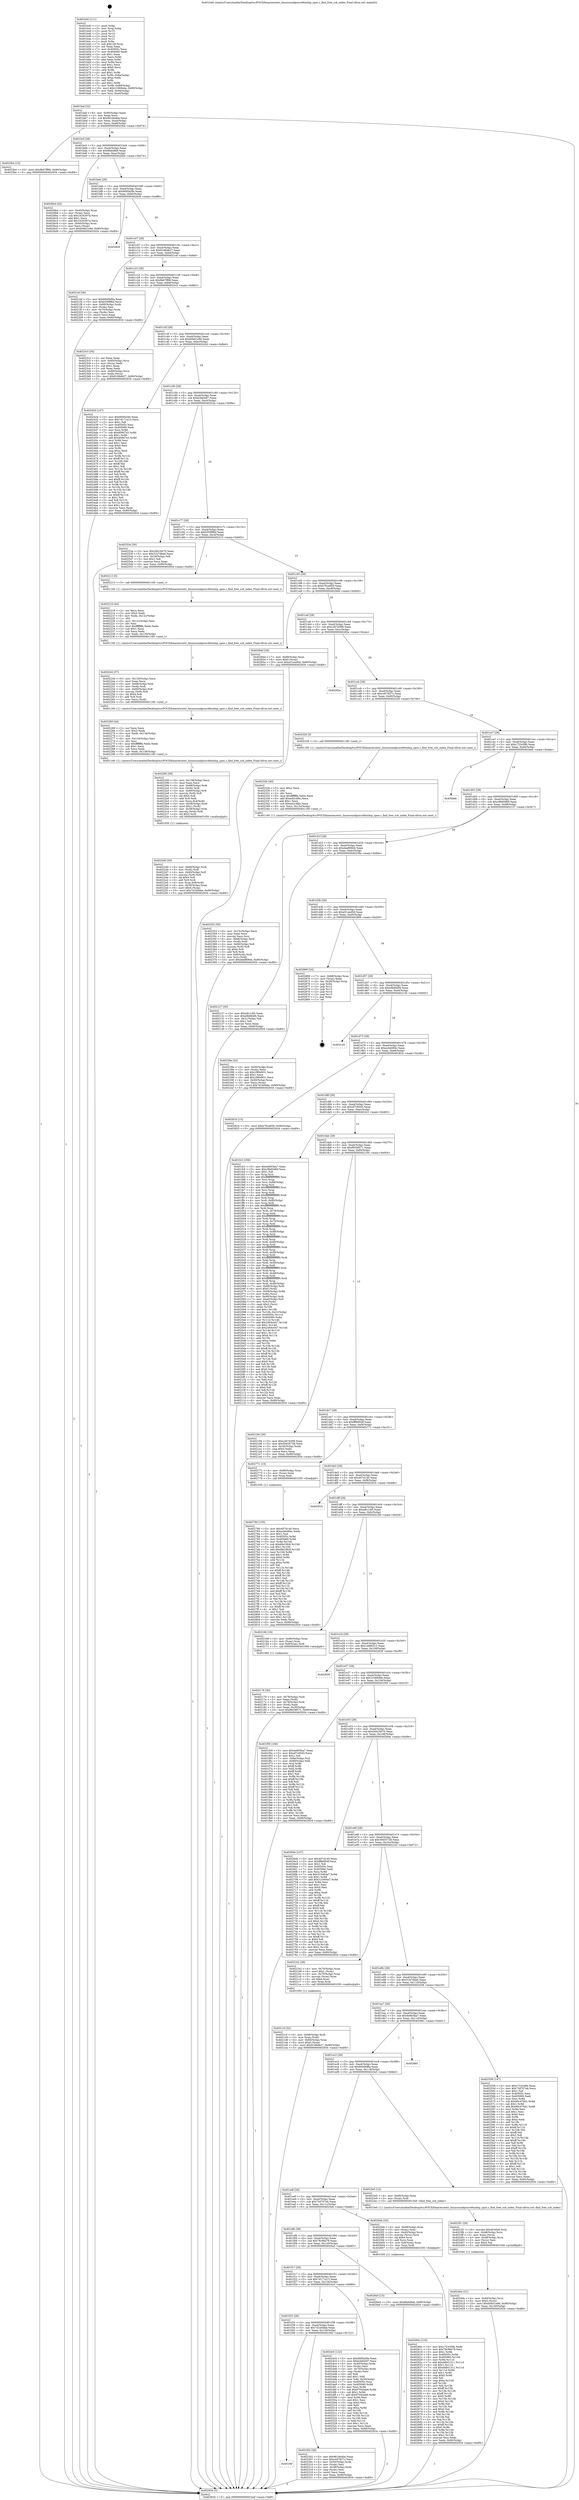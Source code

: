 digraph "0x401b40" {
  label = "0x401b40 (/mnt/c/Users/mathe/Desktop/tcc/POCII/binaries/extr_linuxsoundpcics46xxdsp_spos.c_find_free_scb_index_Final-ollvm.out::main(0))"
  labelloc = "t"
  node[shape=record]

  Entry [label="",width=0.3,height=0.3,shape=circle,fillcolor=black,style=filled]
  "0x401baf" [label="{
     0x401baf [32]\l
     | [instrs]\l
     &nbsp;&nbsp;0x401baf \<+6\>: mov -0x90(%rbp),%eax\l
     &nbsp;&nbsp;0x401bb5 \<+2\>: mov %eax,%ecx\l
     &nbsp;&nbsp;0x401bb7 \<+6\>: sub $0x8618e4be,%ecx\l
     &nbsp;&nbsp;0x401bbd \<+6\>: mov %eax,-0xa4(%rbp)\l
     &nbsp;&nbsp;0x401bc3 \<+6\>: mov %ecx,-0xa8(%rbp)\l
     &nbsp;&nbsp;0x401bc9 \<+6\>: je 00000000004023b4 \<main+0x874\>\l
  }"]
  "0x4023b4" [label="{
     0x4023b4 [15]\l
     | [instrs]\l
     &nbsp;&nbsp;0x4023b4 \<+10\>: movl $0x9b67ff96,-0x90(%rbp)\l
     &nbsp;&nbsp;0x4023be \<+5\>: jmp 0000000000402934 \<main+0xdf4\>\l
  }"]
  "0x401bcf" [label="{
     0x401bcf [28]\l
     | [instrs]\l
     &nbsp;&nbsp;0x401bcf \<+5\>: jmp 0000000000401bd4 \<main+0x94\>\l
     &nbsp;&nbsp;0x401bd4 \<+6\>: mov -0xa4(%rbp),%eax\l
     &nbsp;&nbsp;0x401bda \<+5\>: sub $0x8fa6dfa8,%eax\l
     &nbsp;&nbsp;0x401bdf \<+6\>: mov %eax,-0xac(%rbp)\l
     &nbsp;&nbsp;0x401be5 \<+6\>: je 00000000004026b4 \<main+0xb74\>\l
  }"]
  Exit [label="",width=0.3,height=0.3,shape=circle,fillcolor=black,style=filled,peripheries=2]
  "0x4026b4" [label="{
     0x4026b4 [42]\l
     | [instrs]\l
     &nbsp;&nbsp;0x4026b4 \<+4\>: mov -0x40(%rbp),%rax\l
     &nbsp;&nbsp;0x4026b8 \<+2\>: mov (%rax),%ecx\l
     &nbsp;&nbsp;0x4026ba \<+6\>: sub $0x1634397d,%ecx\l
     &nbsp;&nbsp;0x4026c0 \<+3\>: add $0x1,%ecx\l
     &nbsp;&nbsp;0x4026c3 \<+6\>: add $0x1634397d,%ecx\l
     &nbsp;&nbsp;0x4026c9 \<+4\>: mov -0x40(%rbp),%rax\l
     &nbsp;&nbsp;0x4026cd \<+2\>: mov %ecx,(%rax)\l
     &nbsp;&nbsp;0x4026cf \<+10\>: movl $0xb0b01e9d,-0x90(%rbp)\l
     &nbsp;&nbsp;0x4026d9 \<+5\>: jmp 0000000000402934 \<main+0xdf4\>\l
  }"]
  "0x401beb" [label="{
     0x401beb [28]\l
     | [instrs]\l
     &nbsp;&nbsp;0x401beb \<+5\>: jmp 0000000000401bf0 \<main+0xb0\>\l
     &nbsp;&nbsp;0x401bf0 \<+6\>: mov -0xa4(%rbp),%eax\l
     &nbsp;&nbsp;0x401bf6 \<+5\>: sub $0x9095a5fe,%eax\l
     &nbsp;&nbsp;0x401bfb \<+6\>: mov %eax,-0xb0(%rbp)\l
     &nbsp;&nbsp;0x401c01 \<+6\>: je 00000000004028c6 \<main+0xd86\>\l
  }"]
  "0x402780" [label="{
     0x402780 [155]\l
     | [instrs]\l
     &nbsp;&nbsp;0x402780 \<+5\>: mov $0x407d140,%ecx\l
     &nbsp;&nbsp;0x402785 \<+5\>: mov $0xecbb084c,%edx\l
     &nbsp;&nbsp;0x40278a \<+3\>: mov $0x1,%sil\l
     &nbsp;&nbsp;0x40278d \<+8\>: mov 0x40505c,%r8d\l
     &nbsp;&nbsp;0x402795 \<+8\>: mov 0x405060,%r9d\l
     &nbsp;&nbsp;0x40279d \<+3\>: mov %r8d,%r10d\l
     &nbsp;&nbsp;0x4027a0 \<+7\>: sub $0xdfa33fc8,%r10d\l
     &nbsp;&nbsp;0x4027a7 \<+4\>: sub $0x1,%r10d\l
     &nbsp;&nbsp;0x4027ab \<+7\>: add $0xdfa33fc8,%r10d\l
     &nbsp;&nbsp;0x4027b2 \<+4\>: imul %r10d,%r8d\l
     &nbsp;&nbsp;0x4027b6 \<+4\>: and $0x1,%r8d\l
     &nbsp;&nbsp;0x4027ba \<+4\>: cmp $0x0,%r8d\l
     &nbsp;&nbsp;0x4027be \<+4\>: sete %r11b\l
     &nbsp;&nbsp;0x4027c2 \<+4\>: cmp $0xa,%r9d\l
     &nbsp;&nbsp;0x4027c6 \<+3\>: setl %bl\l
     &nbsp;&nbsp;0x4027c9 \<+3\>: mov %r11b,%r14b\l
     &nbsp;&nbsp;0x4027cc \<+4\>: xor $0xff,%r14b\l
     &nbsp;&nbsp;0x4027d0 \<+3\>: mov %bl,%r15b\l
     &nbsp;&nbsp;0x4027d3 \<+4\>: xor $0xff,%r15b\l
     &nbsp;&nbsp;0x4027d7 \<+4\>: xor $0x1,%sil\l
     &nbsp;&nbsp;0x4027db \<+3\>: mov %r14b,%r12b\l
     &nbsp;&nbsp;0x4027de \<+4\>: and $0xff,%r12b\l
     &nbsp;&nbsp;0x4027e2 \<+3\>: and %sil,%r11b\l
     &nbsp;&nbsp;0x4027e5 \<+3\>: mov %r15b,%r13b\l
     &nbsp;&nbsp;0x4027e8 \<+4\>: and $0xff,%r13b\l
     &nbsp;&nbsp;0x4027ec \<+3\>: and %sil,%bl\l
     &nbsp;&nbsp;0x4027ef \<+3\>: or %r11b,%r12b\l
     &nbsp;&nbsp;0x4027f2 \<+3\>: or %bl,%r13b\l
     &nbsp;&nbsp;0x4027f5 \<+3\>: xor %r13b,%r12b\l
     &nbsp;&nbsp;0x4027f8 \<+3\>: or %r15b,%r14b\l
     &nbsp;&nbsp;0x4027fb \<+4\>: xor $0xff,%r14b\l
     &nbsp;&nbsp;0x4027ff \<+4\>: or $0x1,%sil\l
     &nbsp;&nbsp;0x402803 \<+3\>: and %sil,%r14b\l
     &nbsp;&nbsp;0x402806 \<+3\>: or %r14b,%r12b\l
     &nbsp;&nbsp;0x402809 \<+4\>: test $0x1,%r12b\l
     &nbsp;&nbsp;0x40280d \<+3\>: cmovne %edx,%ecx\l
     &nbsp;&nbsp;0x402810 \<+6\>: mov %ecx,-0x90(%rbp)\l
     &nbsp;&nbsp;0x402816 \<+5\>: jmp 0000000000402934 \<main+0xdf4\>\l
  }"]
  "0x4028c6" [label="{
     0x4028c6\l
  }", style=dashed]
  "0x401c07" [label="{
     0x401c07 [28]\l
     | [instrs]\l
     &nbsp;&nbsp;0x401c07 \<+5\>: jmp 0000000000401c0c \<main+0xcc\>\l
     &nbsp;&nbsp;0x401c0c \<+6\>: mov -0xa4(%rbp),%eax\l
     &nbsp;&nbsp;0x401c12 \<+5\>: sub $0x9196db27,%eax\l
     &nbsp;&nbsp;0x401c17 \<+6\>: mov %eax,-0xb4(%rbp)\l
     &nbsp;&nbsp;0x401c1d \<+6\>: je 00000000004021ef \<main+0x6af\>\l
  }"]
  "0x40260c" [label="{
     0x40260c [153]\l
     | [instrs]\l
     &nbsp;&nbsp;0x40260c \<+5\>: mov $0xc723c09b,%edx\l
     &nbsp;&nbsp;0x402611 \<+5\>: mov $0x78c96e79,%esi\l
     &nbsp;&nbsp;0x402616 \<+3\>: mov $0x1,%r8b\l
     &nbsp;&nbsp;0x402619 \<+8\>: mov 0x40505c,%r9d\l
     &nbsp;&nbsp;0x402621 \<+8\>: mov 0x405060,%r10d\l
     &nbsp;&nbsp;0x402629 \<+3\>: mov %r9d,%r11d\l
     &nbsp;&nbsp;0x40262c \<+7\>: add $0xd4841311,%r11d\l
     &nbsp;&nbsp;0x402633 \<+4\>: sub $0x1,%r11d\l
     &nbsp;&nbsp;0x402637 \<+7\>: sub $0xd4841311,%r11d\l
     &nbsp;&nbsp;0x40263e \<+4\>: imul %r11d,%r9d\l
     &nbsp;&nbsp;0x402642 \<+4\>: and $0x1,%r9d\l
     &nbsp;&nbsp;0x402646 \<+4\>: cmp $0x0,%r9d\l
     &nbsp;&nbsp;0x40264a \<+3\>: sete %bl\l
     &nbsp;&nbsp;0x40264d \<+4\>: cmp $0xa,%r10d\l
     &nbsp;&nbsp;0x402651 \<+4\>: setl %r14b\l
     &nbsp;&nbsp;0x402655 \<+3\>: mov %bl,%r15b\l
     &nbsp;&nbsp;0x402658 \<+4\>: xor $0xff,%r15b\l
     &nbsp;&nbsp;0x40265c \<+3\>: mov %r14b,%r12b\l
     &nbsp;&nbsp;0x40265f \<+4\>: xor $0xff,%r12b\l
     &nbsp;&nbsp;0x402663 \<+4\>: xor $0x0,%r8b\l
     &nbsp;&nbsp;0x402667 \<+3\>: mov %r15b,%r13b\l
     &nbsp;&nbsp;0x40266a \<+4\>: and $0x0,%r13b\l
     &nbsp;&nbsp;0x40266e \<+3\>: and %r8b,%bl\l
     &nbsp;&nbsp;0x402671 \<+3\>: mov %r12b,%al\l
     &nbsp;&nbsp;0x402674 \<+2\>: and $0x0,%al\l
     &nbsp;&nbsp;0x402676 \<+3\>: and %r8b,%r14b\l
     &nbsp;&nbsp;0x402679 \<+3\>: or %bl,%r13b\l
     &nbsp;&nbsp;0x40267c \<+3\>: or %r14b,%al\l
     &nbsp;&nbsp;0x40267f \<+3\>: xor %al,%r13b\l
     &nbsp;&nbsp;0x402682 \<+3\>: or %r12b,%r15b\l
     &nbsp;&nbsp;0x402685 \<+4\>: xor $0xff,%r15b\l
     &nbsp;&nbsp;0x402689 \<+4\>: or $0x0,%r8b\l
     &nbsp;&nbsp;0x40268d \<+3\>: and %r8b,%r15b\l
     &nbsp;&nbsp;0x402690 \<+3\>: or %r15b,%r13b\l
     &nbsp;&nbsp;0x402693 \<+4\>: test $0x1,%r13b\l
     &nbsp;&nbsp;0x402697 \<+3\>: cmovne %esi,%edx\l
     &nbsp;&nbsp;0x40269a \<+6\>: mov %edx,-0x90(%rbp)\l
     &nbsp;&nbsp;0x4026a0 \<+5\>: jmp 0000000000402934 \<main+0xdf4\>\l
  }"]
  "0x4021ef" [label="{
     0x4021ef [36]\l
     | [instrs]\l
     &nbsp;&nbsp;0x4021ef \<+5\>: mov $0x6640bf6a,%eax\l
     &nbsp;&nbsp;0x4021f4 \<+5\>: mov $0xb55f9f6d,%ecx\l
     &nbsp;&nbsp;0x4021f9 \<+4\>: mov -0x60(%rbp),%rdx\l
     &nbsp;&nbsp;0x4021fd \<+2\>: mov (%rdx),%esi\l
     &nbsp;&nbsp;0x4021ff \<+4\>: mov -0x70(%rbp),%rdx\l
     &nbsp;&nbsp;0x402203 \<+2\>: cmp (%rdx),%esi\l
     &nbsp;&nbsp;0x402205 \<+3\>: cmovl %ecx,%eax\l
     &nbsp;&nbsp;0x402208 \<+6\>: mov %eax,-0x90(%rbp)\l
     &nbsp;&nbsp;0x40220e \<+5\>: jmp 0000000000402934 \<main+0xdf4\>\l
  }"]
  "0x401c23" [label="{
     0x401c23 [28]\l
     | [instrs]\l
     &nbsp;&nbsp;0x401c23 \<+5\>: jmp 0000000000401c28 \<main+0xe8\>\l
     &nbsp;&nbsp;0x401c28 \<+6\>: mov -0xa4(%rbp),%eax\l
     &nbsp;&nbsp;0x401c2e \<+5\>: sub $0x9b67ff96,%eax\l
     &nbsp;&nbsp;0x401c33 \<+6\>: mov %eax,-0xb8(%rbp)\l
     &nbsp;&nbsp;0x401c39 \<+6\>: je 00000000004023c3 \<main+0x883\>\l
  }"]
  "0x40240e" [label="{
     0x40240e [31]\l
     | [instrs]\l
     &nbsp;&nbsp;0x40240e \<+4\>: mov -0x40(%rbp),%rcx\l
     &nbsp;&nbsp;0x402412 \<+6\>: movl $0x0,(%rcx)\l
     &nbsp;&nbsp;0x402418 \<+10\>: movl $0xb0b01e9d,-0x90(%rbp)\l
     &nbsp;&nbsp;0x402422 \<+6\>: mov %eax,-0x140(%rbp)\l
     &nbsp;&nbsp;0x402428 \<+5\>: jmp 0000000000402934 \<main+0xdf4\>\l
  }"]
  "0x4023c3" [label="{
     0x4023c3 [34]\l
     | [instrs]\l
     &nbsp;&nbsp;0x4023c3 \<+2\>: xor %eax,%eax\l
     &nbsp;&nbsp;0x4023c5 \<+4\>: mov -0x60(%rbp),%rcx\l
     &nbsp;&nbsp;0x4023c9 \<+2\>: mov (%rcx),%edx\l
     &nbsp;&nbsp;0x4023cb \<+3\>: sub $0x1,%eax\l
     &nbsp;&nbsp;0x4023ce \<+2\>: sub %eax,%edx\l
     &nbsp;&nbsp;0x4023d0 \<+4\>: mov -0x60(%rbp),%rcx\l
     &nbsp;&nbsp;0x4023d4 \<+2\>: mov %edx,(%rcx)\l
     &nbsp;&nbsp;0x4023d6 \<+10\>: movl $0x9196db27,-0x90(%rbp)\l
     &nbsp;&nbsp;0x4023e0 \<+5\>: jmp 0000000000402934 \<main+0xdf4\>\l
  }"]
  "0x401c3f" [label="{
     0x401c3f [28]\l
     | [instrs]\l
     &nbsp;&nbsp;0x401c3f \<+5\>: jmp 0000000000401c44 \<main+0x104\>\l
     &nbsp;&nbsp;0x401c44 \<+6\>: mov -0xa4(%rbp),%eax\l
     &nbsp;&nbsp;0x401c4a \<+5\>: sub $0xb0b01e9d,%eax\l
     &nbsp;&nbsp;0x401c4f \<+6\>: mov %eax,-0xbc(%rbp)\l
     &nbsp;&nbsp;0x401c55 \<+6\>: je 000000000040242d \<main+0x8ed\>\l
  }"]
  "0x4023f1" [label="{
     0x4023f1 [29]\l
     | [instrs]\l
     &nbsp;&nbsp;0x4023f1 \<+10\>: movabs $0x4030b6,%rdi\l
     &nbsp;&nbsp;0x4023fb \<+4\>: mov -0x48(%rbp),%rcx\l
     &nbsp;&nbsp;0x4023ff \<+2\>: mov %eax,(%rcx)\l
     &nbsp;&nbsp;0x402401 \<+4\>: mov -0x48(%rbp),%rcx\l
     &nbsp;&nbsp;0x402405 \<+2\>: mov (%rcx),%esi\l
     &nbsp;&nbsp;0x402407 \<+2\>: mov $0x0,%al\l
     &nbsp;&nbsp;0x402409 \<+5\>: call 0000000000401040 \<printf@plt\>\l
     | [calls]\l
     &nbsp;&nbsp;0x401040 \{1\} (unknown)\l
  }"]
  "0x40242d" [label="{
     0x40242d [147]\l
     | [instrs]\l
     &nbsp;&nbsp;0x40242d \<+5\>: mov $0x9095a5fe,%eax\l
     &nbsp;&nbsp;0x402432 \<+5\>: mov $0x7d171a13,%ecx\l
     &nbsp;&nbsp;0x402437 \<+2\>: mov $0x1,%dl\l
     &nbsp;&nbsp;0x402439 \<+7\>: mov 0x40505c,%esi\l
     &nbsp;&nbsp;0x402440 \<+7\>: mov 0x405060,%edi\l
     &nbsp;&nbsp;0x402447 \<+3\>: mov %esi,%r8d\l
     &nbsp;&nbsp;0x40244a \<+7\>: sub $0xd09d7a3,%r8d\l
     &nbsp;&nbsp;0x402451 \<+4\>: sub $0x1,%r8d\l
     &nbsp;&nbsp;0x402455 \<+7\>: add $0xd09d7a3,%r8d\l
     &nbsp;&nbsp;0x40245c \<+4\>: imul %r8d,%esi\l
     &nbsp;&nbsp;0x402460 \<+3\>: and $0x1,%esi\l
     &nbsp;&nbsp;0x402463 \<+3\>: cmp $0x0,%esi\l
     &nbsp;&nbsp;0x402466 \<+4\>: sete %r9b\l
     &nbsp;&nbsp;0x40246a \<+3\>: cmp $0xa,%edi\l
     &nbsp;&nbsp;0x40246d \<+4\>: setl %r10b\l
     &nbsp;&nbsp;0x402471 \<+3\>: mov %r9b,%r11b\l
     &nbsp;&nbsp;0x402474 \<+4\>: xor $0xff,%r11b\l
     &nbsp;&nbsp;0x402478 \<+3\>: mov %r10b,%bl\l
     &nbsp;&nbsp;0x40247b \<+3\>: xor $0xff,%bl\l
     &nbsp;&nbsp;0x40247e \<+3\>: xor $0x1,%dl\l
     &nbsp;&nbsp;0x402481 \<+3\>: mov %r11b,%r14b\l
     &nbsp;&nbsp;0x402484 \<+4\>: and $0xff,%r14b\l
     &nbsp;&nbsp;0x402488 \<+3\>: and %dl,%r9b\l
     &nbsp;&nbsp;0x40248b \<+3\>: mov %bl,%r15b\l
     &nbsp;&nbsp;0x40248e \<+4\>: and $0xff,%r15b\l
     &nbsp;&nbsp;0x402492 \<+3\>: and %dl,%r10b\l
     &nbsp;&nbsp;0x402495 \<+3\>: or %r9b,%r14b\l
     &nbsp;&nbsp;0x402498 \<+3\>: or %r10b,%r15b\l
     &nbsp;&nbsp;0x40249b \<+3\>: xor %r15b,%r14b\l
     &nbsp;&nbsp;0x40249e \<+3\>: or %bl,%r11b\l
     &nbsp;&nbsp;0x4024a1 \<+4\>: xor $0xff,%r11b\l
     &nbsp;&nbsp;0x4024a5 \<+3\>: or $0x1,%dl\l
     &nbsp;&nbsp;0x4024a8 \<+3\>: and %dl,%r11b\l
     &nbsp;&nbsp;0x4024ab \<+3\>: or %r11b,%r14b\l
     &nbsp;&nbsp;0x4024ae \<+4\>: test $0x1,%r14b\l
     &nbsp;&nbsp;0x4024b2 \<+3\>: cmovne %ecx,%eax\l
     &nbsp;&nbsp;0x4024b5 \<+6\>: mov %eax,-0x90(%rbp)\l
     &nbsp;&nbsp;0x4024bb \<+5\>: jmp 0000000000402934 \<main+0xdf4\>\l
  }"]
  "0x401c5b" [label="{
     0x401c5b [28]\l
     | [instrs]\l
     &nbsp;&nbsp;0x401c5b \<+5\>: jmp 0000000000401c60 \<main+0x120\>\l
     &nbsp;&nbsp;0x401c60 \<+6\>: mov -0xa4(%rbp),%eax\l
     &nbsp;&nbsp;0x401c66 \<+5\>: sub $0xb2bfcb97,%eax\l
     &nbsp;&nbsp;0x401c6b \<+6\>: mov %eax,-0xc0(%rbp)\l
     &nbsp;&nbsp;0x401c71 \<+6\>: je 000000000040253a \<main+0x9fa\>\l
  }"]
  "0x402353" [label="{
     0x402353 [55]\l
     | [instrs]\l
     &nbsp;&nbsp;0x402353 \<+6\>: mov -0x13c(%rbp),%ecx\l
     &nbsp;&nbsp;0x402359 \<+3\>: imul %eax,%ecx\l
     &nbsp;&nbsp;0x40235c \<+3\>: movslq %ecx,%rsi\l
     &nbsp;&nbsp;0x40235f \<+4\>: mov -0x68(%rbp),%rdi\l
     &nbsp;&nbsp;0x402363 \<+3\>: mov (%rdi),%rdi\l
     &nbsp;&nbsp;0x402366 \<+4\>: mov -0x60(%rbp),%r8\l
     &nbsp;&nbsp;0x40236a \<+3\>: movslq (%r8),%r8\l
     &nbsp;&nbsp;0x40236d \<+4\>: shl $0x4,%r8\l
     &nbsp;&nbsp;0x402371 \<+3\>: add %r8,%rdi\l
     &nbsp;&nbsp;0x402374 \<+4\>: mov 0x8(%rdi),%rdi\l
     &nbsp;&nbsp;0x402378 \<+3\>: mov %rsi,(%rdi)\l
     &nbsp;&nbsp;0x40237b \<+10\>: movl $0xdea869d4,-0x90(%rbp)\l
     &nbsp;&nbsp;0x402385 \<+5\>: jmp 0000000000402934 \<main+0xdf4\>\l
  }"]
  "0x40253a" [label="{
     0x40253a [30]\l
     | [instrs]\l
     &nbsp;&nbsp;0x40253a \<+5\>: mov $0x26d16070,%eax\l
     &nbsp;&nbsp;0x40253f \<+5\>: mov $0x31b7dbe6,%ecx\l
     &nbsp;&nbsp;0x402544 \<+3\>: mov -0x29(%rbp),%dl\l
     &nbsp;&nbsp;0x402547 \<+3\>: test $0x1,%dl\l
     &nbsp;&nbsp;0x40254a \<+3\>: cmovne %ecx,%eax\l
     &nbsp;&nbsp;0x40254d \<+6\>: mov %eax,-0x90(%rbp)\l
     &nbsp;&nbsp;0x402553 \<+5\>: jmp 0000000000402934 \<main+0xdf4\>\l
  }"]
  "0x401c77" [label="{
     0x401c77 [28]\l
     | [instrs]\l
     &nbsp;&nbsp;0x401c77 \<+5\>: jmp 0000000000401c7c \<main+0x13c\>\l
     &nbsp;&nbsp;0x401c7c \<+6\>: mov -0xa4(%rbp),%eax\l
     &nbsp;&nbsp;0x401c82 \<+5\>: sub $0xb55f9f6d,%eax\l
     &nbsp;&nbsp;0x401c87 \<+6\>: mov %eax,-0xc4(%rbp)\l
     &nbsp;&nbsp;0x401c8d \<+6\>: je 0000000000402213 \<main+0x6d3\>\l
  }"]
  "0x40232b" [label="{
     0x40232b [40]\l
     | [instrs]\l
     &nbsp;&nbsp;0x40232b \<+5\>: mov $0x2,%ecx\l
     &nbsp;&nbsp;0x402330 \<+1\>: cltd\l
     &nbsp;&nbsp;0x402331 \<+2\>: idiv %ecx\l
     &nbsp;&nbsp;0x402333 \<+6\>: imul $0xfffffffe,%edx,%ecx\l
     &nbsp;&nbsp;0x402339 \<+6\>: add $0xed2c4fdc,%ecx\l
     &nbsp;&nbsp;0x40233f \<+3\>: add $0x1,%ecx\l
     &nbsp;&nbsp;0x402342 \<+6\>: sub $0xed2c4fdc,%ecx\l
     &nbsp;&nbsp;0x402348 \<+6\>: mov %ecx,-0x13c(%rbp)\l
     &nbsp;&nbsp;0x40234e \<+5\>: call 0000000000401160 \<next_i\>\l
     | [calls]\l
     &nbsp;&nbsp;0x401160 \{1\} (/mnt/c/Users/mathe/Desktop/tcc/POCII/binaries/extr_linuxsoundpcics46xxdsp_spos.c_find_free_scb_index_Final-ollvm.out::next_i)\l
  }"]
  "0x402213" [label="{
     0x402213 [5]\l
     | [instrs]\l
     &nbsp;&nbsp;0x402213 \<+5\>: call 0000000000401160 \<next_i\>\l
     | [calls]\l
     &nbsp;&nbsp;0x401160 \{1\} (/mnt/c/Users/mathe/Desktop/tcc/POCII/binaries/extr_linuxsoundpcics46xxdsp_spos.c_find_free_scb_index_Final-ollvm.out::next_i)\l
  }"]
  "0x401c93" [label="{
     0x401c93 [28]\l
     | [instrs]\l
     &nbsp;&nbsp;0x401c93 \<+5\>: jmp 0000000000401c98 \<main+0x158\>\l
     &nbsp;&nbsp;0x401c98 \<+6\>: mov -0xa4(%rbp),%eax\l
     &nbsp;&nbsp;0x401c9e \<+5\>: sub $0xb76ca859,%eax\l
     &nbsp;&nbsp;0x401ca3 \<+6\>: mov %eax,-0xc8(%rbp)\l
     &nbsp;&nbsp;0x401ca9 \<+6\>: je 000000000040284d \<main+0xd0d\>\l
  }"]
  "0x401f4f" [label="{
     0x401f4f\l
  }", style=dashed]
  "0x40284d" [label="{
     0x40284d [28]\l
     | [instrs]\l
     &nbsp;&nbsp;0x40284d \<+7\>: mov -0x88(%rbp),%rax\l
     &nbsp;&nbsp;0x402854 \<+6\>: movl $0x0,(%rax)\l
     &nbsp;&nbsp;0x40285a \<+10\>: movl $0xe51eed0d,-0x90(%rbp)\l
     &nbsp;&nbsp;0x402864 \<+5\>: jmp 0000000000402934 \<main+0xdf4\>\l
  }"]
  "0x401caf" [label="{
     0x401caf [28]\l
     | [instrs]\l
     &nbsp;&nbsp;0x401caf \<+5\>: jmp 0000000000401cb4 \<main+0x174\>\l
     &nbsp;&nbsp;0x401cb4 \<+6\>: mov -0xa4(%rbp),%eax\l
     &nbsp;&nbsp;0x401cba \<+5\>: sub $0xc267d398,%eax\l
     &nbsp;&nbsp;0x401cbf \<+6\>: mov %eax,-0xcc(%rbp)\l
     &nbsp;&nbsp;0x401cc5 \<+6\>: je 000000000040282a \<main+0xcea\>\l
  }"]
  "0x402302" [label="{
     0x402302 [36]\l
     | [instrs]\l
     &nbsp;&nbsp;0x402302 \<+5\>: mov $0x8618e4be,%eax\l
     &nbsp;&nbsp;0x402307 \<+5\>: mov $0xc407827c,%ecx\l
     &nbsp;&nbsp;0x40230c \<+4\>: mov -0x50(%rbp),%rdx\l
     &nbsp;&nbsp;0x402310 \<+2\>: mov (%rdx),%esi\l
     &nbsp;&nbsp;0x402312 \<+4\>: mov -0x58(%rbp),%rdx\l
     &nbsp;&nbsp;0x402316 \<+2\>: cmp (%rdx),%esi\l
     &nbsp;&nbsp;0x402318 \<+3\>: cmovl %ecx,%eax\l
     &nbsp;&nbsp;0x40231b \<+6\>: mov %eax,-0x90(%rbp)\l
     &nbsp;&nbsp;0x402321 \<+5\>: jmp 0000000000402934 \<main+0xdf4\>\l
  }"]
  "0x40282a" [label="{
     0x40282a\l
  }", style=dashed]
  "0x401ccb" [label="{
     0x401ccb [28]\l
     | [instrs]\l
     &nbsp;&nbsp;0x401ccb \<+5\>: jmp 0000000000401cd0 \<main+0x190\>\l
     &nbsp;&nbsp;0x401cd0 \<+6\>: mov -0xa4(%rbp),%eax\l
     &nbsp;&nbsp;0x401cd6 \<+5\>: sub $0xc407827c,%eax\l
     &nbsp;&nbsp;0x401cdb \<+6\>: mov %eax,-0xd0(%rbp)\l
     &nbsp;&nbsp;0x401ce1 \<+6\>: je 0000000000402326 \<main+0x7e6\>\l
  }"]
  "0x401f33" [label="{
     0x401f33 [28]\l
     | [instrs]\l
     &nbsp;&nbsp;0x401f33 \<+5\>: jmp 0000000000401f38 \<main+0x3f8\>\l
     &nbsp;&nbsp;0x401f38 \<+6\>: mov -0xa4(%rbp),%eax\l
     &nbsp;&nbsp;0x401f3e \<+5\>: sub $0x7d1b0bbe,%eax\l
     &nbsp;&nbsp;0x401f43 \<+6\>: mov %eax,-0x128(%rbp)\l
     &nbsp;&nbsp;0x401f49 \<+6\>: je 0000000000402302 \<main+0x7c2\>\l
  }"]
  "0x402326" [label="{
     0x402326 [5]\l
     | [instrs]\l
     &nbsp;&nbsp;0x402326 \<+5\>: call 0000000000401160 \<next_i\>\l
     | [calls]\l
     &nbsp;&nbsp;0x401160 \{1\} (/mnt/c/Users/mathe/Desktop/tcc/POCII/binaries/extr_linuxsoundpcics46xxdsp_spos.c_find_free_scb_index_Final-ollvm.out::next_i)\l
  }"]
  "0x401ce7" [label="{
     0x401ce7 [28]\l
     | [instrs]\l
     &nbsp;&nbsp;0x401ce7 \<+5\>: jmp 0000000000401cec \<main+0x1ac\>\l
     &nbsp;&nbsp;0x401cec \<+6\>: mov -0xa4(%rbp),%eax\l
     &nbsp;&nbsp;0x401cf2 \<+5\>: sub $0xc723c09b,%eax\l
     &nbsp;&nbsp;0x401cf7 \<+6\>: mov %eax,-0xd4(%rbp)\l
     &nbsp;&nbsp;0x401cfd \<+6\>: je 00000000004028eb \<main+0xdab\>\l
  }"]
  "0x4024c0" [label="{
     0x4024c0 [122]\l
     | [instrs]\l
     &nbsp;&nbsp;0x4024c0 \<+5\>: mov $0x9095a5fe,%eax\l
     &nbsp;&nbsp;0x4024c5 \<+5\>: mov $0xb2bfcb97,%ecx\l
     &nbsp;&nbsp;0x4024ca \<+4\>: mov -0x40(%rbp),%rdx\l
     &nbsp;&nbsp;0x4024ce \<+2\>: mov (%rdx),%esi\l
     &nbsp;&nbsp;0x4024d0 \<+4\>: mov -0x70(%rbp),%rdx\l
     &nbsp;&nbsp;0x4024d4 \<+2\>: cmp (%rdx),%esi\l
     &nbsp;&nbsp;0x4024d6 \<+4\>: setl %dil\l
     &nbsp;&nbsp;0x4024da \<+4\>: and $0x1,%dil\l
     &nbsp;&nbsp;0x4024de \<+4\>: mov %dil,-0x29(%rbp)\l
     &nbsp;&nbsp;0x4024e2 \<+7\>: mov 0x40505c,%esi\l
     &nbsp;&nbsp;0x4024e9 \<+8\>: mov 0x405060,%r8d\l
     &nbsp;&nbsp;0x4024f1 \<+3\>: mov %esi,%r9d\l
     &nbsp;&nbsp;0x4024f4 \<+7\>: sub $0x97043ab6,%r9d\l
     &nbsp;&nbsp;0x4024fb \<+4\>: sub $0x1,%r9d\l
     &nbsp;&nbsp;0x4024ff \<+7\>: add $0x97043ab6,%r9d\l
     &nbsp;&nbsp;0x402506 \<+4\>: imul %r9d,%esi\l
     &nbsp;&nbsp;0x40250a \<+3\>: and $0x1,%esi\l
     &nbsp;&nbsp;0x40250d \<+3\>: cmp $0x0,%esi\l
     &nbsp;&nbsp;0x402510 \<+4\>: sete %dil\l
     &nbsp;&nbsp;0x402514 \<+4\>: cmp $0xa,%r8d\l
     &nbsp;&nbsp;0x402518 \<+4\>: setl %r10b\l
     &nbsp;&nbsp;0x40251c \<+3\>: mov %dil,%r11b\l
     &nbsp;&nbsp;0x40251f \<+3\>: and %r10b,%r11b\l
     &nbsp;&nbsp;0x402522 \<+3\>: xor %r10b,%dil\l
     &nbsp;&nbsp;0x402525 \<+3\>: or %dil,%r11b\l
     &nbsp;&nbsp;0x402528 \<+4\>: test $0x1,%r11b\l
     &nbsp;&nbsp;0x40252c \<+3\>: cmovne %ecx,%eax\l
     &nbsp;&nbsp;0x40252f \<+6\>: mov %eax,-0x90(%rbp)\l
     &nbsp;&nbsp;0x402535 \<+5\>: jmp 0000000000402934 \<main+0xdf4\>\l
  }"]
  "0x4028eb" [label="{
     0x4028eb\l
  }", style=dashed]
  "0x401d03" [label="{
     0x401d03 [28]\l
     | [instrs]\l
     &nbsp;&nbsp;0x401d03 \<+5\>: jmp 0000000000401d08 \<main+0x1c8\>\l
     &nbsp;&nbsp;0x401d08 \<+6\>: mov -0xa4(%rbp),%eax\l
     &nbsp;&nbsp;0x401d0e \<+5\>: sub $0xc9b60d69,%eax\l
     &nbsp;&nbsp;0x401d13 \<+6\>: mov %eax,-0xd8(%rbp)\l
     &nbsp;&nbsp;0x401d19 \<+6\>: je 0000000000402127 \<main+0x5e7\>\l
  }"]
  "0x401f17" [label="{
     0x401f17 [28]\l
     | [instrs]\l
     &nbsp;&nbsp;0x401f17 \<+5\>: jmp 0000000000401f1c \<main+0x3dc\>\l
     &nbsp;&nbsp;0x401f1c \<+6\>: mov -0xa4(%rbp),%eax\l
     &nbsp;&nbsp;0x401f22 \<+5\>: sub $0x7d171a13,%eax\l
     &nbsp;&nbsp;0x401f27 \<+6\>: mov %eax,-0x124(%rbp)\l
     &nbsp;&nbsp;0x401f2d \<+6\>: je 00000000004024c0 \<main+0x980\>\l
  }"]
  "0x402127" [label="{
     0x402127 [30]\l
     | [instrs]\l
     &nbsp;&nbsp;0x402127 \<+5\>: mov $0xa9c1c65,%eax\l
     &nbsp;&nbsp;0x40212c \<+5\>: mov $0xe9b80df4,%ecx\l
     &nbsp;&nbsp;0x402131 \<+3\>: mov -0x31(%rbp),%dl\l
     &nbsp;&nbsp;0x402134 \<+3\>: test $0x1,%dl\l
     &nbsp;&nbsp;0x402137 \<+3\>: cmovne %ecx,%eax\l
     &nbsp;&nbsp;0x40213a \<+6\>: mov %eax,-0x90(%rbp)\l
     &nbsp;&nbsp;0x402140 \<+5\>: jmp 0000000000402934 \<main+0xdf4\>\l
  }"]
  "0x401d1f" [label="{
     0x401d1f [28]\l
     | [instrs]\l
     &nbsp;&nbsp;0x401d1f \<+5\>: jmp 0000000000401d24 \<main+0x1e4\>\l
     &nbsp;&nbsp;0x401d24 \<+6\>: mov -0xa4(%rbp),%eax\l
     &nbsp;&nbsp;0x401d2a \<+5\>: sub $0xdea869d4,%eax\l
     &nbsp;&nbsp;0x401d2f \<+6\>: mov %eax,-0xdc(%rbp)\l
     &nbsp;&nbsp;0x401d35 \<+6\>: je 000000000040238a \<main+0x84a\>\l
  }"]
  "0x4026a5" [label="{
     0x4026a5 [15]\l
     | [instrs]\l
     &nbsp;&nbsp;0x4026a5 \<+10\>: movl $0x8fa6dfa8,-0x90(%rbp)\l
     &nbsp;&nbsp;0x4026af \<+5\>: jmp 0000000000402934 \<main+0xdf4\>\l
  }"]
  "0x40238a" [label="{
     0x40238a [42]\l
     | [instrs]\l
     &nbsp;&nbsp;0x40238a \<+4\>: mov -0x50(%rbp),%rax\l
     &nbsp;&nbsp;0x40238e \<+2\>: mov (%rax),%ecx\l
     &nbsp;&nbsp;0x402390 \<+6\>: sub $0x1f90d931,%ecx\l
     &nbsp;&nbsp;0x402396 \<+3\>: add $0x1,%ecx\l
     &nbsp;&nbsp;0x402399 \<+6\>: add $0x1f90d931,%ecx\l
     &nbsp;&nbsp;0x40239f \<+4\>: mov -0x50(%rbp),%rax\l
     &nbsp;&nbsp;0x4023a3 \<+2\>: mov %ecx,(%rax)\l
     &nbsp;&nbsp;0x4023a5 \<+10\>: movl $0x7d1b0bbe,-0x90(%rbp)\l
     &nbsp;&nbsp;0x4023af \<+5\>: jmp 0000000000402934 \<main+0xdf4\>\l
  }"]
  "0x401d3b" [label="{
     0x401d3b [28]\l
     | [instrs]\l
     &nbsp;&nbsp;0x401d3b \<+5\>: jmp 0000000000401d40 \<main+0x200\>\l
     &nbsp;&nbsp;0x401d40 \<+6\>: mov -0xa4(%rbp),%eax\l
     &nbsp;&nbsp;0x401d46 \<+5\>: sub $0xe51eed0d,%eax\l
     &nbsp;&nbsp;0x401d4b \<+6\>: mov %eax,-0xe0(%rbp)\l
     &nbsp;&nbsp;0x401d51 \<+6\>: je 0000000000402869 \<main+0xd29\>\l
  }"]
  "0x401efb" [label="{
     0x401efb [28]\l
     | [instrs]\l
     &nbsp;&nbsp;0x401efb \<+5\>: jmp 0000000000401f00 \<main+0x3c0\>\l
     &nbsp;&nbsp;0x401f00 \<+6\>: mov -0xa4(%rbp),%eax\l
     &nbsp;&nbsp;0x401f06 \<+5\>: sub $0x78c96e79,%eax\l
     &nbsp;&nbsp;0x401f0b \<+6\>: mov %eax,-0x120(%rbp)\l
     &nbsp;&nbsp;0x401f11 \<+6\>: je 00000000004026a5 \<main+0xb65\>\l
  }"]
  "0x402869" [label="{
     0x402869 [24]\l
     | [instrs]\l
     &nbsp;&nbsp;0x402869 \<+7\>: mov -0x88(%rbp),%rax\l
     &nbsp;&nbsp;0x402870 \<+2\>: mov (%rax),%eax\l
     &nbsp;&nbsp;0x402872 \<+4\>: lea -0x28(%rbp),%rsp\l
     &nbsp;&nbsp;0x402876 \<+1\>: pop %rbx\l
     &nbsp;&nbsp;0x402877 \<+2\>: pop %r12\l
     &nbsp;&nbsp;0x402879 \<+2\>: pop %r13\l
     &nbsp;&nbsp;0x40287b \<+2\>: pop %r14\l
     &nbsp;&nbsp;0x40287d \<+2\>: pop %r15\l
     &nbsp;&nbsp;0x40287f \<+1\>: pop %rbp\l
     &nbsp;&nbsp;0x402880 \<+1\>: ret\l
  }"]
  "0x401d57" [label="{
     0x401d57 [28]\l
     | [instrs]\l
     &nbsp;&nbsp;0x401d57 \<+5\>: jmp 0000000000401d5c \<main+0x21c\>\l
     &nbsp;&nbsp;0x401d5c \<+6\>: mov -0xa4(%rbp),%eax\l
     &nbsp;&nbsp;0x401d62 \<+5\>: sub $0xe9b80df4,%eax\l
     &nbsp;&nbsp;0x401d67 \<+6\>: mov %eax,-0xe4(%rbp)\l
     &nbsp;&nbsp;0x401d6d \<+6\>: je 0000000000402145 \<main+0x605\>\l
  }"]
  "0x4025eb" [label="{
     0x4025eb [33]\l
     | [instrs]\l
     &nbsp;&nbsp;0x4025eb \<+4\>: mov -0x68(%rbp),%rax\l
     &nbsp;&nbsp;0x4025ef \<+3\>: mov (%rax),%rax\l
     &nbsp;&nbsp;0x4025f2 \<+4\>: mov -0x40(%rbp),%rcx\l
     &nbsp;&nbsp;0x4025f6 \<+3\>: movslq (%rcx),%rcx\l
     &nbsp;&nbsp;0x4025f9 \<+4\>: shl $0x4,%rcx\l
     &nbsp;&nbsp;0x4025fd \<+3\>: add %rcx,%rax\l
     &nbsp;&nbsp;0x402600 \<+4\>: mov 0x8(%rax),%rax\l
     &nbsp;&nbsp;0x402604 \<+3\>: mov %rax,%rdi\l
     &nbsp;&nbsp;0x402607 \<+5\>: call 0000000000401030 \<free@plt\>\l
     | [calls]\l
     &nbsp;&nbsp;0x401030 \{1\} (unknown)\l
  }"]
  "0x402145" [label="{
     0x402145\l
  }", style=dashed]
  "0x401d73" [label="{
     0x401d73 [28]\l
     | [instrs]\l
     &nbsp;&nbsp;0x401d73 \<+5\>: jmp 0000000000401d78 \<main+0x238\>\l
     &nbsp;&nbsp;0x401d78 \<+6\>: mov -0xa4(%rbp),%eax\l
     &nbsp;&nbsp;0x401d7e \<+5\>: sub $0xecbb084c,%eax\l
     &nbsp;&nbsp;0x401d83 \<+6\>: mov %eax,-0xe8(%rbp)\l
     &nbsp;&nbsp;0x401d89 \<+6\>: je 000000000040281b \<main+0xcdb\>\l
  }"]
  "0x401edf" [label="{
     0x401edf [28]\l
     | [instrs]\l
     &nbsp;&nbsp;0x401edf \<+5\>: jmp 0000000000401ee4 \<main+0x3a4\>\l
     &nbsp;&nbsp;0x401ee4 \<+6\>: mov -0xa4(%rbp),%eax\l
     &nbsp;&nbsp;0x401eea \<+5\>: sub $0x73d707ab,%eax\l
     &nbsp;&nbsp;0x401eef \<+6\>: mov %eax,-0x11c(%rbp)\l
     &nbsp;&nbsp;0x401ef5 \<+6\>: je 00000000004025eb \<main+0xaab\>\l
  }"]
  "0x40281b" [label="{
     0x40281b [15]\l
     | [instrs]\l
     &nbsp;&nbsp;0x40281b \<+10\>: movl $0xb76ca859,-0x90(%rbp)\l
     &nbsp;&nbsp;0x402825 \<+5\>: jmp 0000000000402934 \<main+0xdf4\>\l
  }"]
  "0x401d8f" [label="{
     0x401d8f [28]\l
     | [instrs]\l
     &nbsp;&nbsp;0x401d8f \<+5\>: jmp 0000000000401d94 \<main+0x254\>\l
     &nbsp;&nbsp;0x401d94 \<+6\>: mov -0xa4(%rbp),%eax\l
     &nbsp;&nbsp;0x401d9a \<+5\>: sub $0xef7c6045,%eax\l
     &nbsp;&nbsp;0x401d9f \<+6\>: mov %eax,-0xec(%rbp)\l
     &nbsp;&nbsp;0x401da5 \<+6\>: je 0000000000401fc3 \<main+0x483\>\l
  }"]
  "0x4023e5" [label="{
     0x4023e5 [12]\l
     | [instrs]\l
     &nbsp;&nbsp;0x4023e5 \<+4\>: mov -0x68(%rbp),%rax\l
     &nbsp;&nbsp;0x4023e9 \<+3\>: mov (%rax),%rdi\l
     &nbsp;&nbsp;0x4023ec \<+5\>: call 00000000004015e0 \<find_free_scb_index\>\l
     | [calls]\l
     &nbsp;&nbsp;0x4015e0 \{1\} (/mnt/c/Users/mathe/Desktop/tcc/POCII/binaries/extr_linuxsoundpcics46xxdsp_spos.c_find_free_scb_index_Final-ollvm.out::find_free_scb_index)\l
  }"]
  "0x401fc3" [label="{
     0x401fc3 [356]\l
     | [instrs]\l
     &nbsp;&nbsp;0x401fc3 \<+5\>: mov $0x4e803ba7,%eax\l
     &nbsp;&nbsp;0x401fc8 \<+5\>: mov $0xc9b60d69,%ecx\l
     &nbsp;&nbsp;0x401fcd \<+2\>: mov $0x1,%dl\l
     &nbsp;&nbsp;0x401fcf \<+3\>: mov %rsp,%rsi\l
     &nbsp;&nbsp;0x401fd2 \<+4\>: add $0xfffffffffffffff0,%rsi\l
     &nbsp;&nbsp;0x401fd6 \<+3\>: mov %rsi,%rsp\l
     &nbsp;&nbsp;0x401fd9 \<+7\>: mov %rsi,-0x88(%rbp)\l
     &nbsp;&nbsp;0x401fe0 \<+3\>: mov %rsp,%rsi\l
     &nbsp;&nbsp;0x401fe3 \<+4\>: add $0xfffffffffffffff0,%rsi\l
     &nbsp;&nbsp;0x401fe7 \<+3\>: mov %rsi,%rsp\l
     &nbsp;&nbsp;0x401fea \<+3\>: mov %rsp,%rdi\l
     &nbsp;&nbsp;0x401fed \<+4\>: add $0xfffffffffffffff0,%rdi\l
     &nbsp;&nbsp;0x401ff1 \<+3\>: mov %rdi,%rsp\l
     &nbsp;&nbsp;0x401ff4 \<+4\>: mov %rdi,-0x80(%rbp)\l
     &nbsp;&nbsp;0x401ff8 \<+3\>: mov %rsp,%rdi\l
     &nbsp;&nbsp;0x401ffb \<+4\>: add $0xfffffffffffffff0,%rdi\l
     &nbsp;&nbsp;0x401fff \<+3\>: mov %rdi,%rsp\l
     &nbsp;&nbsp;0x402002 \<+4\>: mov %rdi,-0x78(%rbp)\l
     &nbsp;&nbsp;0x402006 \<+3\>: mov %rsp,%rdi\l
     &nbsp;&nbsp;0x402009 \<+4\>: add $0xfffffffffffffff0,%rdi\l
     &nbsp;&nbsp;0x40200d \<+3\>: mov %rdi,%rsp\l
     &nbsp;&nbsp;0x402010 \<+4\>: mov %rdi,-0x70(%rbp)\l
     &nbsp;&nbsp;0x402014 \<+3\>: mov %rsp,%rdi\l
     &nbsp;&nbsp;0x402017 \<+4\>: add $0xfffffffffffffff0,%rdi\l
     &nbsp;&nbsp;0x40201b \<+3\>: mov %rdi,%rsp\l
     &nbsp;&nbsp;0x40201e \<+4\>: mov %rdi,-0x68(%rbp)\l
     &nbsp;&nbsp;0x402022 \<+3\>: mov %rsp,%rdi\l
     &nbsp;&nbsp;0x402025 \<+4\>: add $0xfffffffffffffff0,%rdi\l
     &nbsp;&nbsp;0x402029 \<+3\>: mov %rdi,%rsp\l
     &nbsp;&nbsp;0x40202c \<+4\>: mov %rdi,-0x60(%rbp)\l
     &nbsp;&nbsp;0x402030 \<+3\>: mov %rsp,%rdi\l
     &nbsp;&nbsp;0x402033 \<+4\>: add $0xfffffffffffffff0,%rdi\l
     &nbsp;&nbsp;0x402037 \<+3\>: mov %rdi,%rsp\l
     &nbsp;&nbsp;0x40203a \<+4\>: mov %rdi,-0x58(%rbp)\l
     &nbsp;&nbsp;0x40203e \<+3\>: mov %rsp,%rdi\l
     &nbsp;&nbsp;0x402041 \<+4\>: add $0xfffffffffffffff0,%rdi\l
     &nbsp;&nbsp;0x402045 \<+3\>: mov %rdi,%rsp\l
     &nbsp;&nbsp;0x402048 \<+4\>: mov %rdi,-0x50(%rbp)\l
     &nbsp;&nbsp;0x40204c \<+3\>: mov %rsp,%rdi\l
     &nbsp;&nbsp;0x40204f \<+4\>: add $0xfffffffffffffff0,%rdi\l
     &nbsp;&nbsp;0x402053 \<+3\>: mov %rdi,%rsp\l
     &nbsp;&nbsp;0x402056 \<+4\>: mov %rdi,-0x48(%rbp)\l
     &nbsp;&nbsp;0x40205a \<+3\>: mov %rsp,%rdi\l
     &nbsp;&nbsp;0x40205d \<+4\>: add $0xfffffffffffffff0,%rdi\l
     &nbsp;&nbsp;0x402061 \<+3\>: mov %rdi,%rsp\l
     &nbsp;&nbsp;0x402064 \<+4\>: mov %rdi,-0x40(%rbp)\l
     &nbsp;&nbsp;0x402068 \<+7\>: mov -0x88(%rbp),%rdi\l
     &nbsp;&nbsp;0x40206f \<+6\>: movl $0x0,(%rdi)\l
     &nbsp;&nbsp;0x402075 \<+7\>: mov -0x94(%rbp),%r8d\l
     &nbsp;&nbsp;0x40207c \<+3\>: mov %r8d,(%rsi)\l
     &nbsp;&nbsp;0x40207f \<+4\>: mov -0x80(%rbp),%rdi\l
     &nbsp;&nbsp;0x402083 \<+7\>: mov -0xa0(%rbp),%r9\l
     &nbsp;&nbsp;0x40208a \<+3\>: mov %r9,(%rdi)\l
     &nbsp;&nbsp;0x40208d \<+3\>: cmpl $0x2,(%rsi)\l
     &nbsp;&nbsp;0x402090 \<+4\>: setne %r10b\l
     &nbsp;&nbsp;0x402094 \<+4\>: and $0x1,%r10b\l
     &nbsp;&nbsp;0x402098 \<+4\>: mov %r10b,-0x31(%rbp)\l
     &nbsp;&nbsp;0x40209c \<+8\>: mov 0x40505c,%r11d\l
     &nbsp;&nbsp;0x4020a4 \<+7\>: mov 0x405060,%ebx\l
     &nbsp;&nbsp;0x4020ab \<+3\>: mov %r11d,%r14d\l
     &nbsp;&nbsp;0x4020ae \<+7\>: add $0x2464c047,%r14d\l
     &nbsp;&nbsp;0x4020b5 \<+4\>: sub $0x1,%r14d\l
     &nbsp;&nbsp;0x4020b9 \<+7\>: sub $0x2464c047,%r14d\l
     &nbsp;&nbsp;0x4020c0 \<+4\>: imul %r14d,%r11d\l
     &nbsp;&nbsp;0x4020c4 \<+4\>: and $0x1,%r11d\l
     &nbsp;&nbsp;0x4020c8 \<+4\>: cmp $0x0,%r11d\l
     &nbsp;&nbsp;0x4020cc \<+4\>: sete %r10b\l
     &nbsp;&nbsp;0x4020d0 \<+3\>: cmp $0xa,%ebx\l
     &nbsp;&nbsp;0x4020d3 \<+4\>: setl %r15b\l
     &nbsp;&nbsp;0x4020d7 \<+3\>: mov %r10b,%r12b\l
     &nbsp;&nbsp;0x4020da \<+4\>: xor $0xff,%r12b\l
     &nbsp;&nbsp;0x4020de \<+3\>: mov %r15b,%r13b\l
     &nbsp;&nbsp;0x4020e1 \<+4\>: xor $0xff,%r13b\l
     &nbsp;&nbsp;0x4020e5 \<+3\>: xor $0x0,%dl\l
     &nbsp;&nbsp;0x4020e8 \<+3\>: mov %r12b,%sil\l
     &nbsp;&nbsp;0x4020eb \<+4\>: and $0x0,%sil\l
     &nbsp;&nbsp;0x4020ef \<+3\>: and %dl,%r10b\l
     &nbsp;&nbsp;0x4020f2 \<+3\>: mov %r13b,%dil\l
     &nbsp;&nbsp;0x4020f5 \<+4\>: and $0x0,%dil\l
     &nbsp;&nbsp;0x4020f9 \<+3\>: and %dl,%r15b\l
     &nbsp;&nbsp;0x4020fc \<+3\>: or %r10b,%sil\l
     &nbsp;&nbsp;0x4020ff \<+3\>: or %r15b,%dil\l
     &nbsp;&nbsp;0x402102 \<+3\>: xor %dil,%sil\l
     &nbsp;&nbsp;0x402105 \<+3\>: or %r13b,%r12b\l
     &nbsp;&nbsp;0x402108 \<+4\>: xor $0xff,%r12b\l
     &nbsp;&nbsp;0x40210c \<+3\>: or $0x0,%dl\l
     &nbsp;&nbsp;0x40210f \<+3\>: and %dl,%r12b\l
     &nbsp;&nbsp;0x402112 \<+3\>: or %r12b,%sil\l
     &nbsp;&nbsp;0x402115 \<+4\>: test $0x1,%sil\l
     &nbsp;&nbsp;0x402119 \<+3\>: cmovne %ecx,%eax\l
     &nbsp;&nbsp;0x40211c \<+6\>: mov %eax,-0x90(%rbp)\l
     &nbsp;&nbsp;0x402122 \<+5\>: jmp 0000000000402934 \<main+0xdf4\>\l
  }"]
  "0x401dab" [label="{
     0x401dab [28]\l
     | [instrs]\l
     &nbsp;&nbsp;0x401dab \<+5\>: jmp 0000000000401db0 \<main+0x270\>\l
     &nbsp;&nbsp;0x401db0 \<+6\>: mov -0xa4(%rbp),%eax\l
     &nbsp;&nbsp;0x401db6 \<+5\>: sub $0xf8438571,%eax\l
     &nbsp;&nbsp;0x401dbb \<+6\>: mov %eax,-0xf0(%rbp)\l
     &nbsp;&nbsp;0x401dc1 \<+6\>: je 0000000000402194 \<main+0x654\>\l
  }"]
  "0x401ec3" [label="{
     0x401ec3 [28]\l
     | [instrs]\l
     &nbsp;&nbsp;0x401ec3 \<+5\>: jmp 0000000000401ec8 \<main+0x388\>\l
     &nbsp;&nbsp;0x401ec8 \<+6\>: mov -0xa4(%rbp),%eax\l
     &nbsp;&nbsp;0x401ece \<+5\>: sub $0x6640bf6a,%eax\l
     &nbsp;&nbsp;0x401ed3 \<+6\>: mov %eax,-0x118(%rbp)\l
     &nbsp;&nbsp;0x401ed9 \<+6\>: je 00000000004023e5 \<main+0x8a5\>\l
  }"]
  "0x402194" [label="{
     0x402194 [30]\l
     | [instrs]\l
     &nbsp;&nbsp;0x402194 \<+5\>: mov $0xc267d398,%eax\l
     &nbsp;&nbsp;0x402199 \<+5\>: mov $0x30d35738,%ecx\l
     &nbsp;&nbsp;0x40219e \<+3\>: mov -0x30(%rbp),%edx\l
     &nbsp;&nbsp;0x4021a1 \<+3\>: cmp $0x0,%edx\l
     &nbsp;&nbsp;0x4021a4 \<+3\>: cmove %ecx,%eax\l
     &nbsp;&nbsp;0x4021a7 \<+6\>: mov %eax,-0x90(%rbp)\l
     &nbsp;&nbsp;0x4021ad \<+5\>: jmp 0000000000402934 \<main+0xdf4\>\l
  }"]
  "0x401dc7" [label="{
     0x401dc7 [28]\l
     | [instrs]\l
     &nbsp;&nbsp;0x401dc7 \<+5\>: jmp 0000000000401dcc \<main+0x28c\>\l
     &nbsp;&nbsp;0x401dcc \<+6\>: mov -0xa4(%rbp),%eax\l
     &nbsp;&nbsp;0x401dd2 \<+5\>: sub $0xff86954f,%eax\l
     &nbsp;&nbsp;0x401dd7 \<+6\>: mov %eax,-0xf4(%rbp)\l
     &nbsp;&nbsp;0x401ddd \<+6\>: je 0000000000402771 \<main+0xc31\>\l
  }"]
  "0x402881" [label="{
     0x402881\l
  }", style=dashed]
  "0x402771" [label="{
     0x402771 [15]\l
     | [instrs]\l
     &nbsp;&nbsp;0x402771 \<+4\>: mov -0x68(%rbp),%rax\l
     &nbsp;&nbsp;0x402775 \<+3\>: mov (%rax),%rax\l
     &nbsp;&nbsp;0x402778 \<+3\>: mov %rax,%rdi\l
     &nbsp;&nbsp;0x40277b \<+5\>: call 0000000000401030 \<free@plt\>\l
     | [calls]\l
     &nbsp;&nbsp;0x401030 \{1\} (unknown)\l
  }"]
  "0x401de3" [label="{
     0x401de3 [28]\l
     | [instrs]\l
     &nbsp;&nbsp;0x401de3 \<+5\>: jmp 0000000000401de8 \<main+0x2a8\>\l
     &nbsp;&nbsp;0x401de8 \<+6\>: mov -0xa4(%rbp),%eax\l
     &nbsp;&nbsp;0x401dee \<+5\>: sub $0x407d140,%eax\l
     &nbsp;&nbsp;0x401df3 \<+6\>: mov %eax,-0xf8(%rbp)\l
     &nbsp;&nbsp;0x401df9 \<+6\>: je 000000000040291b \<main+0xddb\>\l
  }"]
  "0x401ea7" [label="{
     0x401ea7 [28]\l
     | [instrs]\l
     &nbsp;&nbsp;0x401ea7 \<+5\>: jmp 0000000000401eac \<main+0x36c\>\l
     &nbsp;&nbsp;0x401eac \<+6\>: mov -0xa4(%rbp),%eax\l
     &nbsp;&nbsp;0x401eb2 \<+5\>: sub $0x4e803ba7,%eax\l
     &nbsp;&nbsp;0x401eb7 \<+6\>: mov %eax,-0x114(%rbp)\l
     &nbsp;&nbsp;0x401ebd \<+6\>: je 0000000000402881 \<main+0xd41\>\l
  }"]
  "0x40291b" [label="{
     0x40291b\l
  }", style=dashed]
  "0x401dff" [label="{
     0x401dff [28]\l
     | [instrs]\l
     &nbsp;&nbsp;0x401dff \<+5\>: jmp 0000000000401e04 \<main+0x2c4\>\l
     &nbsp;&nbsp;0x401e04 \<+6\>: mov -0xa4(%rbp),%eax\l
     &nbsp;&nbsp;0x401e0a \<+5\>: sub $0xa9c1c65,%eax\l
     &nbsp;&nbsp;0x401e0f \<+6\>: mov %eax,-0xfc(%rbp)\l
     &nbsp;&nbsp;0x401e15 \<+6\>: je 0000000000402166 \<main+0x626\>\l
  }"]
  "0x402558" [label="{
     0x402558 [147]\l
     | [instrs]\l
     &nbsp;&nbsp;0x402558 \<+5\>: mov $0xc723c09b,%eax\l
     &nbsp;&nbsp;0x40255d \<+5\>: mov $0x73d707ab,%ecx\l
     &nbsp;&nbsp;0x402562 \<+2\>: mov $0x1,%dl\l
     &nbsp;&nbsp;0x402564 \<+7\>: mov 0x40505c,%esi\l
     &nbsp;&nbsp;0x40256b \<+7\>: mov 0x405060,%edi\l
     &nbsp;&nbsp;0x402572 \<+3\>: mov %esi,%r8d\l
     &nbsp;&nbsp;0x402575 \<+7\>: sub $0x90c476d1,%r8d\l
     &nbsp;&nbsp;0x40257c \<+4\>: sub $0x1,%r8d\l
     &nbsp;&nbsp;0x402580 \<+7\>: add $0x90c476d1,%r8d\l
     &nbsp;&nbsp;0x402587 \<+4\>: imul %r8d,%esi\l
     &nbsp;&nbsp;0x40258b \<+3\>: and $0x1,%esi\l
     &nbsp;&nbsp;0x40258e \<+3\>: cmp $0x0,%esi\l
     &nbsp;&nbsp;0x402591 \<+4\>: sete %r9b\l
     &nbsp;&nbsp;0x402595 \<+3\>: cmp $0xa,%edi\l
     &nbsp;&nbsp;0x402598 \<+4\>: setl %r10b\l
     &nbsp;&nbsp;0x40259c \<+3\>: mov %r9b,%r11b\l
     &nbsp;&nbsp;0x40259f \<+4\>: xor $0xff,%r11b\l
     &nbsp;&nbsp;0x4025a3 \<+3\>: mov %r10b,%bl\l
     &nbsp;&nbsp;0x4025a6 \<+3\>: xor $0xff,%bl\l
     &nbsp;&nbsp;0x4025a9 \<+3\>: xor $0x1,%dl\l
     &nbsp;&nbsp;0x4025ac \<+3\>: mov %r11b,%r14b\l
     &nbsp;&nbsp;0x4025af \<+4\>: and $0xff,%r14b\l
     &nbsp;&nbsp;0x4025b3 \<+3\>: and %dl,%r9b\l
     &nbsp;&nbsp;0x4025b6 \<+3\>: mov %bl,%r15b\l
     &nbsp;&nbsp;0x4025b9 \<+4\>: and $0xff,%r15b\l
     &nbsp;&nbsp;0x4025bd \<+3\>: and %dl,%r10b\l
     &nbsp;&nbsp;0x4025c0 \<+3\>: or %r9b,%r14b\l
     &nbsp;&nbsp;0x4025c3 \<+3\>: or %r10b,%r15b\l
     &nbsp;&nbsp;0x4025c6 \<+3\>: xor %r15b,%r14b\l
     &nbsp;&nbsp;0x4025c9 \<+3\>: or %bl,%r11b\l
     &nbsp;&nbsp;0x4025cc \<+4\>: xor $0xff,%r11b\l
     &nbsp;&nbsp;0x4025d0 \<+3\>: or $0x1,%dl\l
     &nbsp;&nbsp;0x4025d3 \<+3\>: and %dl,%r11b\l
     &nbsp;&nbsp;0x4025d6 \<+3\>: or %r11b,%r14b\l
     &nbsp;&nbsp;0x4025d9 \<+4\>: test $0x1,%r14b\l
     &nbsp;&nbsp;0x4025dd \<+3\>: cmovne %ecx,%eax\l
     &nbsp;&nbsp;0x4025e0 \<+6\>: mov %eax,-0x90(%rbp)\l
     &nbsp;&nbsp;0x4025e6 \<+5\>: jmp 0000000000402934 \<main+0xdf4\>\l
  }"]
  "0x402166" [label="{
     0x402166 [16]\l
     | [instrs]\l
     &nbsp;&nbsp;0x402166 \<+4\>: mov -0x80(%rbp),%rax\l
     &nbsp;&nbsp;0x40216a \<+3\>: mov (%rax),%rax\l
     &nbsp;&nbsp;0x40216d \<+4\>: mov 0x8(%rax),%rdi\l
     &nbsp;&nbsp;0x402171 \<+5\>: call 0000000000401060 \<atoi@plt\>\l
     | [calls]\l
     &nbsp;&nbsp;0x401060 \{1\} (unknown)\l
  }"]
  "0x401e1b" [label="{
     0x401e1b [28]\l
     | [instrs]\l
     &nbsp;&nbsp;0x401e1b \<+5\>: jmp 0000000000401e20 \<main+0x2e0\>\l
     &nbsp;&nbsp;0x401e20 \<+6\>: mov -0xa4(%rbp),%eax\l
     &nbsp;&nbsp;0x401e26 \<+5\>: sub $0x1ed86512,%eax\l
     &nbsp;&nbsp;0x401e2b \<+6\>: mov %eax,-0x100(%rbp)\l
     &nbsp;&nbsp;0x401e31 \<+6\>: je 0000000000402839 \<main+0xcf9\>\l
  }"]
  "0x4022d0" [label="{
     0x4022d0 [50]\l
     | [instrs]\l
     &nbsp;&nbsp;0x4022d0 \<+4\>: mov -0x68(%rbp),%rdi\l
     &nbsp;&nbsp;0x4022d4 \<+3\>: mov (%rdi),%rdi\l
     &nbsp;&nbsp;0x4022d7 \<+4\>: mov -0x60(%rbp),%r8\l
     &nbsp;&nbsp;0x4022db \<+3\>: movslq (%r8),%r8\l
     &nbsp;&nbsp;0x4022de \<+4\>: shl $0x4,%r8\l
     &nbsp;&nbsp;0x4022e2 \<+3\>: add %r8,%rdi\l
     &nbsp;&nbsp;0x4022e5 \<+4\>: mov %rax,0x8(%rdi)\l
     &nbsp;&nbsp;0x4022e9 \<+4\>: mov -0x50(%rbp),%rax\l
     &nbsp;&nbsp;0x4022ed \<+6\>: movl $0x0,(%rax)\l
     &nbsp;&nbsp;0x4022f3 \<+10\>: movl $0x7d1b0bbe,-0x90(%rbp)\l
     &nbsp;&nbsp;0x4022fd \<+5\>: jmp 0000000000402934 \<main+0xdf4\>\l
  }"]
  "0x402839" [label="{
     0x402839\l
  }", style=dashed]
  "0x401e37" [label="{
     0x401e37 [28]\l
     | [instrs]\l
     &nbsp;&nbsp;0x401e37 \<+5\>: jmp 0000000000401e3c \<main+0x2fc\>\l
     &nbsp;&nbsp;0x401e3c \<+6\>: mov -0xa4(%rbp),%eax\l
     &nbsp;&nbsp;0x401e42 \<+5\>: sub $0x210684de,%eax\l
     &nbsp;&nbsp;0x401e47 \<+6\>: mov %eax,-0x104(%rbp)\l
     &nbsp;&nbsp;0x401e4d \<+6\>: je 0000000000401f59 \<main+0x419\>\l
  }"]
  "0x402295" [label="{
     0x402295 [59]\l
     | [instrs]\l
     &nbsp;&nbsp;0x402295 \<+6\>: mov -0x138(%rbp),%ecx\l
     &nbsp;&nbsp;0x40229b \<+3\>: imul %eax,%ecx\l
     &nbsp;&nbsp;0x40229e \<+4\>: mov -0x68(%rbp),%rdi\l
     &nbsp;&nbsp;0x4022a2 \<+3\>: mov (%rdi),%rdi\l
     &nbsp;&nbsp;0x4022a5 \<+4\>: mov -0x60(%rbp),%r8\l
     &nbsp;&nbsp;0x4022a9 \<+3\>: movslq (%r8),%r8\l
     &nbsp;&nbsp;0x4022ac \<+4\>: shl $0x4,%r8\l
     &nbsp;&nbsp;0x4022b0 \<+3\>: add %r8,%rdi\l
     &nbsp;&nbsp;0x4022b3 \<+3\>: mov %ecx,0x4(%rdi)\l
     &nbsp;&nbsp;0x4022b6 \<+4\>: mov -0x58(%rbp),%rdi\l
     &nbsp;&nbsp;0x4022ba \<+6\>: movl $0x1,(%rdi)\l
     &nbsp;&nbsp;0x4022c0 \<+4\>: mov -0x58(%rbp),%rdi\l
     &nbsp;&nbsp;0x4022c4 \<+3\>: movslq (%rdi),%rdi\l
     &nbsp;&nbsp;0x4022c7 \<+4\>: shl $0x3,%rdi\l
     &nbsp;&nbsp;0x4022cb \<+5\>: call 0000000000401050 \<malloc@plt\>\l
     | [calls]\l
     &nbsp;&nbsp;0x401050 \{1\} (unknown)\l
  }"]
  "0x401f59" [label="{
     0x401f59 [106]\l
     | [instrs]\l
     &nbsp;&nbsp;0x401f59 \<+5\>: mov $0x4e803ba7,%eax\l
     &nbsp;&nbsp;0x401f5e \<+5\>: mov $0xef7c6045,%ecx\l
     &nbsp;&nbsp;0x401f63 \<+2\>: mov $0x1,%dl\l
     &nbsp;&nbsp;0x401f65 \<+7\>: mov -0x8a(%rbp),%sil\l
     &nbsp;&nbsp;0x401f6c \<+7\>: mov -0x89(%rbp),%dil\l
     &nbsp;&nbsp;0x401f73 \<+3\>: mov %sil,%r8b\l
     &nbsp;&nbsp;0x401f76 \<+4\>: xor $0xff,%r8b\l
     &nbsp;&nbsp;0x401f7a \<+3\>: mov %dil,%r9b\l
     &nbsp;&nbsp;0x401f7d \<+4\>: xor $0xff,%r9b\l
     &nbsp;&nbsp;0x401f81 \<+3\>: xor $0x1,%dl\l
     &nbsp;&nbsp;0x401f84 \<+3\>: mov %r8b,%r10b\l
     &nbsp;&nbsp;0x401f87 \<+4\>: and $0xff,%r10b\l
     &nbsp;&nbsp;0x401f8b \<+3\>: and %dl,%sil\l
     &nbsp;&nbsp;0x401f8e \<+3\>: mov %r9b,%r11b\l
     &nbsp;&nbsp;0x401f91 \<+4\>: and $0xff,%r11b\l
     &nbsp;&nbsp;0x401f95 \<+3\>: and %dl,%dil\l
     &nbsp;&nbsp;0x401f98 \<+3\>: or %sil,%r10b\l
     &nbsp;&nbsp;0x401f9b \<+3\>: or %dil,%r11b\l
     &nbsp;&nbsp;0x401f9e \<+3\>: xor %r11b,%r10b\l
     &nbsp;&nbsp;0x401fa1 \<+3\>: or %r9b,%r8b\l
     &nbsp;&nbsp;0x401fa4 \<+4\>: xor $0xff,%r8b\l
     &nbsp;&nbsp;0x401fa8 \<+3\>: or $0x1,%dl\l
     &nbsp;&nbsp;0x401fab \<+3\>: and %dl,%r8b\l
     &nbsp;&nbsp;0x401fae \<+3\>: or %r8b,%r10b\l
     &nbsp;&nbsp;0x401fb1 \<+4\>: test $0x1,%r10b\l
     &nbsp;&nbsp;0x401fb5 \<+3\>: cmovne %ecx,%eax\l
     &nbsp;&nbsp;0x401fb8 \<+6\>: mov %eax,-0x90(%rbp)\l
     &nbsp;&nbsp;0x401fbe \<+5\>: jmp 0000000000402934 \<main+0xdf4\>\l
  }"]
  "0x401e53" [label="{
     0x401e53 [28]\l
     | [instrs]\l
     &nbsp;&nbsp;0x401e53 \<+5\>: jmp 0000000000401e58 \<main+0x318\>\l
     &nbsp;&nbsp;0x401e58 \<+6\>: mov -0xa4(%rbp),%eax\l
     &nbsp;&nbsp;0x401e5e \<+5\>: sub $0x26d16070,%eax\l
     &nbsp;&nbsp;0x401e63 \<+6\>: mov %eax,-0x108(%rbp)\l
     &nbsp;&nbsp;0x401e69 \<+6\>: je 00000000004026de \<main+0xb9e\>\l
  }"]
  "0x402934" [label="{
     0x402934 [5]\l
     | [instrs]\l
     &nbsp;&nbsp;0x402934 \<+5\>: jmp 0000000000401baf \<main+0x6f\>\l
  }"]
  "0x401b40" [label="{
     0x401b40 [111]\l
     | [instrs]\l
     &nbsp;&nbsp;0x401b40 \<+1\>: push %rbp\l
     &nbsp;&nbsp;0x401b41 \<+3\>: mov %rsp,%rbp\l
     &nbsp;&nbsp;0x401b44 \<+2\>: push %r15\l
     &nbsp;&nbsp;0x401b46 \<+2\>: push %r14\l
     &nbsp;&nbsp;0x401b48 \<+2\>: push %r13\l
     &nbsp;&nbsp;0x401b4a \<+2\>: push %r12\l
     &nbsp;&nbsp;0x401b4c \<+1\>: push %rbx\l
     &nbsp;&nbsp;0x401b4d \<+7\>: sub $0x128,%rsp\l
     &nbsp;&nbsp;0x401b54 \<+2\>: xor %eax,%eax\l
     &nbsp;&nbsp;0x401b56 \<+7\>: mov 0x40505c,%ecx\l
     &nbsp;&nbsp;0x401b5d \<+7\>: mov 0x405060,%edx\l
     &nbsp;&nbsp;0x401b64 \<+3\>: sub $0x1,%eax\l
     &nbsp;&nbsp;0x401b67 \<+3\>: mov %ecx,%r8d\l
     &nbsp;&nbsp;0x401b6a \<+3\>: add %eax,%r8d\l
     &nbsp;&nbsp;0x401b6d \<+4\>: imul %r8d,%ecx\l
     &nbsp;&nbsp;0x401b71 \<+3\>: and $0x1,%ecx\l
     &nbsp;&nbsp;0x401b74 \<+3\>: cmp $0x0,%ecx\l
     &nbsp;&nbsp;0x401b77 \<+4\>: sete %r9b\l
     &nbsp;&nbsp;0x401b7b \<+4\>: and $0x1,%r9b\l
     &nbsp;&nbsp;0x401b7f \<+7\>: mov %r9b,-0x8a(%rbp)\l
     &nbsp;&nbsp;0x401b86 \<+3\>: cmp $0xa,%edx\l
     &nbsp;&nbsp;0x401b89 \<+4\>: setl %r9b\l
     &nbsp;&nbsp;0x401b8d \<+4\>: and $0x1,%r9b\l
     &nbsp;&nbsp;0x401b91 \<+7\>: mov %r9b,-0x89(%rbp)\l
     &nbsp;&nbsp;0x401b98 \<+10\>: movl $0x210684de,-0x90(%rbp)\l
     &nbsp;&nbsp;0x401ba2 \<+6\>: mov %edi,-0x94(%rbp)\l
     &nbsp;&nbsp;0x401ba8 \<+7\>: mov %rsi,-0xa0(%rbp)\l
  }"]
  "0x402269" [label="{
     0x402269 [44]\l
     | [instrs]\l
     &nbsp;&nbsp;0x402269 \<+2\>: xor %ecx,%ecx\l
     &nbsp;&nbsp;0x40226b \<+5\>: mov $0x2,%edx\l
     &nbsp;&nbsp;0x402270 \<+6\>: mov %edx,-0x134(%rbp)\l
     &nbsp;&nbsp;0x402276 \<+1\>: cltd\l
     &nbsp;&nbsp;0x402277 \<+6\>: mov -0x134(%rbp),%esi\l
     &nbsp;&nbsp;0x40227d \<+2\>: idiv %esi\l
     &nbsp;&nbsp;0x40227f \<+6\>: imul $0xfffffffe,%edx,%edx\l
     &nbsp;&nbsp;0x402285 \<+3\>: sub $0x1,%ecx\l
     &nbsp;&nbsp;0x402288 \<+2\>: sub %ecx,%edx\l
     &nbsp;&nbsp;0x40228a \<+6\>: mov %edx,-0x138(%rbp)\l
     &nbsp;&nbsp;0x402290 \<+5\>: call 0000000000401160 \<next_i\>\l
     | [calls]\l
     &nbsp;&nbsp;0x401160 \{1\} (/mnt/c/Users/mathe/Desktop/tcc/POCII/binaries/extr_linuxsoundpcics46xxdsp_spos.c_find_free_scb_index_Final-ollvm.out::next_i)\l
  }"]
  "0x402176" [label="{
     0x402176 [30]\l
     | [instrs]\l
     &nbsp;&nbsp;0x402176 \<+4\>: mov -0x78(%rbp),%rdi\l
     &nbsp;&nbsp;0x40217a \<+2\>: mov %eax,(%rdi)\l
     &nbsp;&nbsp;0x40217c \<+4\>: mov -0x78(%rbp),%rdi\l
     &nbsp;&nbsp;0x402180 \<+2\>: mov (%rdi),%eax\l
     &nbsp;&nbsp;0x402182 \<+3\>: mov %eax,-0x30(%rbp)\l
     &nbsp;&nbsp;0x402185 \<+10\>: movl $0xf8438571,-0x90(%rbp)\l
     &nbsp;&nbsp;0x40218f \<+5\>: jmp 0000000000402934 \<main+0xdf4\>\l
  }"]
  "0x402244" [label="{
     0x402244 [37]\l
     | [instrs]\l
     &nbsp;&nbsp;0x402244 \<+6\>: mov -0x130(%rbp),%ecx\l
     &nbsp;&nbsp;0x40224a \<+3\>: imul %eax,%ecx\l
     &nbsp;&nbsp;0x40224d \<+4\>: mov -0x68(%rbp),%rdi\l
     &nbsp;&nbsp;0x402251 \<+3\>: mov (%rdi),%rdi\l
     &nbsp;&nbsp;0x402254 \<+4\>: mov -0x60(%rbp),%r8\l
     &nbsp;&nbsp;0x402258 \<+3\>: movslq (%r8),%r8\l
     &nbsp;&nbsp;0x40225b \<+4\>: shl $0x4,%r8\l
     &nbsp;&nbsp;0x40225f \<+3\>: add %r8,%rdi\l
     &nbsp;&nbsp;0x402262 \<+2\>: mov %ecx,(%rdi)\l
     &nbsp;&nbsp;0x402264 \<+5\>: call 0000000000401160 \<next_i\>\l
     | [calls]\l
     &nbsp;&nbsp;0x401160 \{1\} (/mnt/c/Users/mathe/Desktop/tcc/POCII/binaries/extr_linuxsoundpcics46xxdsp_spos.c_find_free_scb_index_Final-ollvm.out::next_i)\l
  }"]
  "0x4026de" [label="{
     0x4026de [147]\l
     | [instrs]\l
     &nbsp;&nbsp;0x4026de \<+5\>: mov $0x407d140,%eax\l
     &nbsp;&nbsp;0x4026e3 \<+5\>: mov $0xff86954f,%ecx\l
     &nbsp;&nbsp;0x4026e8 \<+2\>: mov $0x1,%dl\l
     &nbsp;&nbsp;0x4026ea \<+7\>: mov 0x40505c,%esi\l
     &nbsp;&nbsp;0x4026f1 \<+7\>: mov 0x405060,%edi\l
     &nbsp;&nbsp;0x4026f8 \<+3\>: mov %esi,%r8d\l
     &nbsp;&nbsp;0x4026fb \<+7\>: sub $0x315464a7,%r8d\l
     &nbsp;&nbsp;0x402702 \<+4\>: sub $0x1,%r8d\l
     &nbsp;&nbsp;0x402706 \<+7\>: add $0x315464a7,%r8d\l
     &nbsp;&nbsp;0x40270d \<+4\>: imul %r8d,%esi\l
     &nbsp;&nbsp;0x402711 \<+3\>: and $0x1,%esi\l
     &nbsp;&nbsp;0x402714 \<+3\>: cmp $0x0,%esi\l
     &nbsp;&nbsp;0x402717 \<+4\>: sete %r9b\l
     &nbsp;&nbsp;0x40271b \<+3\>: cmp $0xa,%edi\l
     &nbsp;&nbsp;0x40271e \<+4\>: setl %r10b\l
     &nbsp;&nbsp;0x402722 \<+3\>: mov %r9b,%r11b\l
     &nbsp;&nbsp;0x402725 \<+4\>: xor $0xff,%r11b\l
     &nbsp;&nbsp;0x402729 \<+3\>: mov %r10b,%bl\l
     &nbsp;&nbsp;0x40272c \<+3\>: xor $0xff,%bl\l
     &nbsp;&nbsp;0x40272f \<+3\>: xor $0x0,%dl\l
     &nbsp;&nbsp;0x402732 \<+3\>: mov %r11b,%r14b\l
     &nbsp;&nbsp;0x402735 \<+4\>: and $0x0,%r14b\l
     &nbsp;&nbsp;0x402739 \<+3\>: and %dl,%r9b\l
     &nbsp;&nbsp;0x40273c \<+3\>: mov %bl,%r15b\l
     &nbsp;&nbsp;0x40273f \<+4\>: and $0x0,%r15b\l
     &nbsp;&nbsp;0x402743 \<+3\>: and %dl,%r10b\l
     &nbsp;&nbsp;0x402746 \<+3\>: or %r9b,%r14b\l
     &nbsp;&nbsp;0x402749 \<+3\>: or %r10b,%r15b\l
     &nbsp;&nbsp;0x40274c \<+3\>: xor %r15b,%r14b\l
     &nbsp;&nbsp;0x40274f \<+3\>: or %bl,%r11b\l
     &nbsp;&nbsp;0x402752 \<+4\>: xor $0xff,%r11b\l
     &nbsp;&nbsp;0x402756 \<+3\>: or $0x0,%dl\l
     &nbsp;&nbsp;0x402759 \<+3\>: and %dl,%r11b\l
     &nbsp;&nbsp;0x40275c \<+3\>: or %r11b,%r14b\l
     &nbsp;&nbsp;0x40275f \<+4\>: test $0x1,%r14b\l
     &nbsp;&nbsp;0x402763 \<+3\>: cmovne %ecx,%eax\l
     &nbsp;&nbsp;0x402766 \<+6\>: mov %eax,-0x90(%rbp)\l
     &nbsp;&nbsp;0x40276c \<+5\>: jmp 0000000000402934 \<main+0xdf4\>\l
  }"]
  "0x401e6f" [label="{
     0x401e6f [28]\l
     | [instrs]\l
     &nbsp;&nbsp;0x401e6f \<+5\>: jmp 0000000000401e74 \<main+0x334\>\l
     &nbsp;&nbsp;0x401e74 \<+6\>: mov -0xa4(%rbp),%eax\l
     &nbsp;&nbsp;0x401e7a \<+5\>: sub $0x30d35738,%eax\l
     &nbsp;&nbsp;0x401e7f \<+6\>: mov %eax,-0x10c(%rbp)\l
     &nbsp;&nbsp;0x401e85 \<+6\>: je 00000000004021b2 \<main+0x672\>\l
  }"]
  "0x402218" [label="{
     0x402218 [44]\l
     | [instrs]\l
     &nbsp;&nbsp;0x402218 \<+2\>: xor %ecx,%ecx\l
     &nbsp;&nbsp;0x40221a \<+5\>: mov $0x2,%edx\l
     &nbsp;&nbsp;0x40221f \<+6\>: mov %edx,-0x12c(%rbp)\l
     &nbsp;&nbsp;0x402225 \<+1\>: cltd\l
     &nbsp;&nbsp;0x402226 \<+6\>: mov -0x12c(%rbp),%esi\l
     &nbsp;&nbsp;0x40222c \<+2\>: idiv %esi\l
     &nbsp;&nbsp;0x40222e \<+6\>: imul $0xfffffffe,%edx,%edx\l
     &nbsp;&nbsp;0x402234 \<+3\>: sub $0x1,%ecx\l
     &nbsp;&nbsp;0x402237 \<+2\>: sub %ecx,%edx\l
     &nbsp;&nbsp;0x402239 \<+6\>: mov %edx,-0x130(%rbp)\l
     &nbsp;&nbsp;0x40223f \<+5\>: call 0000000000401160 \<next_i\>\l
     | [calls]\l
     &nbsp;&nbsp;0x401160 \{1\} (/mnt/c/Users/mathe/Desktop/tcc/POCII/binaries/extr_linuxsoundpcics46xxdsp_spos.c_find_free_scb_index_Final-ollvm.out::next_i)\l
  }"]
  "0x4021b2" [label="{
     0x4021b2 [29]\l
     | [instrs]\l
     &nbsp;&nbsp;0x4021b2 \<+4\>: mov -0x70(%rbp),%rax\l
     &nbsp;&nbsp;0x4021b6 \<+6\>: movl $0x1,(%rax)\l
     &nbsp;&nbsp;0x4021bc \<+4\>: mov -0x70(%rbp),%rax\l
     &nbsp;&nbsp;0x4021c0 \<+3\>: movslq (%rax),%rax\l
     &nbsp;&nbsp;0x4021c3 \<+4\>: shl $0x4,%rax\l
     &nbsp;&nbsp;0x4021c7 \<+3\>: mov %rax,%rdi\l
     &nbsp;&nbsp;0x4021ca \<+5\>: call 0000000000401050 \<malloc@plt\>\l
     | [calls]\l
     &nbsp;&nbsp;0x401050 \{1\} (unknown)\l
  }"]
  "0x401e8b" [label="{
     0x401e8b [28]\l
     | [instrs]\l
     &nbsp;&nbsp;0x401e8b \<+5\>: jmp 0000000000401e90 \<main+0x350\>\l
     &nbsp;&nbsp;0x401e90 \<+6\>: mov -0xa4(%rbp),%eax\l
     &nbsp;&nbsp;0x401e96 \<+5\>: sub $0x31b7dbe6,%eax\l
     &nbsp;&nbsp;0x401e9b \<+6\>: mov %eax,-0x110(%rbp)\l
     &nbsp;&nbsp;0x401ea1 \<+6\>: je 0000000000402558 \<main+0xa18\>\l
  }"]
  "0x4021cf" [label="{
     0x4021cf [32]\l
     | [instrs]\l
     &nbsp;&nbsp;0x4021cf \<+4\>: mov -0x68(%rbp),%rdi\l
     &nbsp;&nbsp;0x4021d3 \<+3\>: mov %rax,(%rdi)\l
     &nbsp;&nbsp;0x4021d6 \<+4\>: mov -0x60(%rbp),%rax\l
     &nbsp;&nbsp;0x4021da \<+6\>: movl $0x0,(%rax)\l
     &nbsp;&nbsp;0x4021e0 \<+10\>: movl $0x9196db27,-0x90(%rbp)\l
     &nbsp;&nbsp;0x4021ea \<+5\>: jmp 0000000000402934 \<main+0xdf4\>\l
  }"]
  Entry -> "0x401b40" [label=" 1"]
  "0x401baf" -> "0x4023b4" [label=" 1"]
  "0x401baf" -> "0x401bcf" [label=" 30"]
  "0x402869" -> Exit [label=" 1"]
  "0x401bcf" -> "0x4026b4" [label=" 1"]
  "0x401bcf" -> "0x401beb" [label=" 29"]
  "0x40284d" -> "0x402934" [label=" 1"]
  "0x401beb" -> "0x4028c6" [label=" 0"]
  "0x401beb" -> "0x401c07" [label=" 29"]
  "0x40281b" -> "0x402934" [label=" 1"]
  "0x401c07" -> "0x4021ef" [label=" 2"]
  "0x401c07" -> "0x401c23" [label=" 27"]
  "0x402780" -> "0x402934" [label=" 1"]
  "0x401c23" -> "0x4023c3" [label=" 1"]
  "0x401c23" -> "0x401c3f" [label=" 26"]
  "0x402771" -> "0x402780" [label=" 1"]
  "0x401c3f" -> "0x40242d" [label=" 2"]
  "0x401c3f" -> "0x401c5b" [label=" 24"]
  "0x4026de" -> "0x402934" [label=" 1"]
  "0x401c5b" -> "0x40253a" [label=" 2"]
  "0x401c5b" -> "0x401c77" [label=" 22"]
  "0x4026b4" -> "0x402934" [label=" 1"]
  "0x401c77" -> "0x402213" [label=" 1"]
  "0x401c77" -> "0x401c93" [label=" 21"]
  "0x4026a5" -> "0x402934" [label=" 1"]
  "0x401c93" -> "0x40284d" [label=" 1"]
  "0x401c93" -> "0x401caf" [label=" 20"]
  "0x40260c" -> "0x402934" [label=" 1"]
  "0x401caf" -> "0x40282a" [label=" 0"]
  "0x401caf" -> "0x401ccb" [label=" 20"]
  "0x4025eb" -> "0x40260c" [label=" 1"]
  "0x401ccb" -> "0x402326" [label=" 1"]
  "0x401ccb" -> "0x401ce7" [label=" 19"]
  "0x40253a" -> "0x402934" [label=" 2"]
  "0x401ce7" -> "0x4028eb" [label=" 0"]
  "0x401ce7" -> "0x401d03" [label=" 19"]
  "0x4024c0" -> "0x402934" [label=" 2"]
  "0x401d03" -> "0x402127" [label=" 1"]
  "0x401d03" -> "0x401d1f" [label=" 18"]
  "0x40240e" -> "0x402934" [label=" 1"]
  "0x401d1f" -> "0x40238a" [label=" 1"]
  "0x401d1f" -> "0x401d3b" [label=" 17"]
  "0x4023f1" -> "0x40240e" [label=" 1"]
  "0x401d3b" -> "0x402869" [label=" 1"]
  "0x401d3b" -> "0x401d57" [label=" 16"]
  "0x4023c3" -> "0x402934" [label=" 1"]
  "0x401d57" -> "0x402145" [label=" 0"]
  "0x401d57" -> "0x401d73" [label=" 16"]
  "0x4023b4" -> "0x402934" [label=" 1"]
  "0x401d73" -> "0x40281b" [label=" 1"]
  "0x401d73" -> "0x401d8f" [label=" 15"]
  "0x402353" -> "0x402934" [label=" 1"]
  "0x401d8f" -> "0x401fc3" [label=" 1"]
  "0x401d8f" -> "0x401dab" [label=" 14"]
  "0x40232b" -> "0x402353" [label=" 1"]
  "0x401dab" -> "0x402194" [label=" 1"]
  "0x401dab" -> "0x401dc7" [label=" 13"]
  "0x402302" -> "0x402934" [label=" 2"]
  "0x401dc7" -> "0x402771" [label=" 1"]
  "0x401dc7" -> "0x401de3" [label=" 12"]
  "0x401f33" -> "0x401f4f" [label=" 0"]
  "0x401de3" -> "0x40291b" [label=" 0"]
  "0x401de3" -> "0x401dff" [label=" 12"]
  "0x402558" -> "0x402934" [label=" 1"]
  "0x401dff" -> "0x402166" [label=" 1"]
  "0x401dff" -> "0x401e1b" [label=" 11"]
  "0x401f17" -> "0x401f33" [label=" 2"]
  "0x401e1b" -> "0x402839" [label=" 0"]
  "0x401e1b" -> "0x401e37" [label=" 11"]
  "0x40242d" -> "0x402934" [label=" 2"]
  "0x401e37" -> "0x401f59" [label=" 1"]
  "0x401e37" -> "0x401e53" [label=" 10"]
  "0x401f59" -> "0x402934" [label=" 1"]
  "0x401b40" -> "0x401baf" [label=" 1"]
  "0x402934" -> "0x401baf" [label=" 30"]
  "0x401efb" -> "0x401f17" [label=" 4"]
  "0x401fc3" -> "0x402934" [label=" 1"]
  "0x402127" -> "0x402934" [label=" 1"]
  "0x402166" -> "0x402176" [label=" 1"]
  "0x402176" -> "0x402934" [label=" 1"]
  "0x402194" -> "0x402934" [label=" 1"]
  "0x401efb" -> "0x4026a5" [label=" 1"]
  "0x401e53" -> "0x4026de" [label=" 1"]
  "0x401e53" -> "0x401e6f" [label=" 9"]
  "0x4023e5" -> "0x4023f1" [label=" 1"]
  "0x401e6f" -> "0x4021b2" [label=" 1"]
  "0x401e6f" -> "0x401e8b" [label=" 8"]
  "0x4021b2" -> "0x4021cf" [label=" 1"]
  "0x4021cf" -> "0x402934" [label=" 1"]
  "0x4021ef" -> "0x402934" [label=" 2"]
  "0x402213" -> "0x402218" [label=" 1"]
  "0x402218" -> "0x402244" [label=" 1"]
  "0x402244" -> "0x402269" [label=" 1"]
  "0x402269" -> "0x402295" [label=" 1"]
  "0x402295" -> "0x4022d0" [label=" 1"]
  "0x4022d0" -> "0x402934" [label=" 1"]
  "0x401f17" -> "0x4024c0" [label=" 2"]
  "0x401e8b" -> "0x402558" [label=" 1"]
  "0x401e8b" -> "0x401ea7" [label=" 7"]
  "0x401f33" -> "0x402302" [label=" 2"]
  "0x401ea7" -> "0x402881" [label=" 0"]
  "0x401ea7" -> "0x401ec3" [label=" 7"]
  "0x402326" -> "0x40232b" [label=" 1"]
  "0x401ec3" -> "0x4023e5" [label=" 1"]
  "0x401ec3" -> "0x401edf" [label=" 6"]
  "0x40238a" -> "0x402934" [label=" 1"]
  "0x401edf" -> "0x4025eb" [label=" 1"]
  "0x401edf" -> "0x401efb" [label=" 5"]
}
